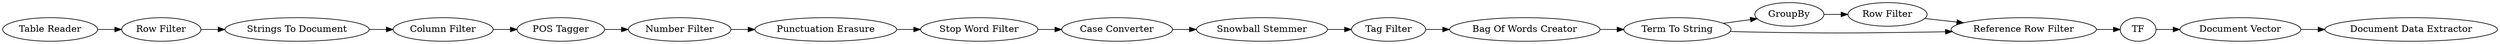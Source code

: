 digraph {
	16 [label=TF]
	118 [label="Document Data Extractor"]
	122 [label="Document Vector"]
	124 [label="Bag Of Words Creator"]
	125 [label="POS Tagger"]
	126 [label="Case Converter"]
	127 [label="Stop Word Filter"]
	128 [label="Tag Filter"]
	129 [label="Snowball Stemmer"]
	130 [label="Number Filter"]
	131 [label="Punctuation Erasure"]
	132 [label=GroupBy]
	133 [label="Table Reader"]
	134 [label="Term To String"]
	135 [label="Reference Row Filter"]
	136 [label="Row Filter"]
	137 [label="Strings To Document"]
	138 [label="Row Filter"]
	139 [label="Column Filter"]
	16 -> 122
	122 -> 118
	124 -> 134
	125 -> 130
	126 -> 129
	127 -> 126
	128 -> 124
	129 -> 128
	130 -> 131
	131 -> 127
	132 -> 136
	133 -> 138
	134 -> 135
	134 -> 132
	135 -> 16
	136 -> 135
	137 -> 139
	138 -> 137
	139 -> 125
	rankdir=LR
}
